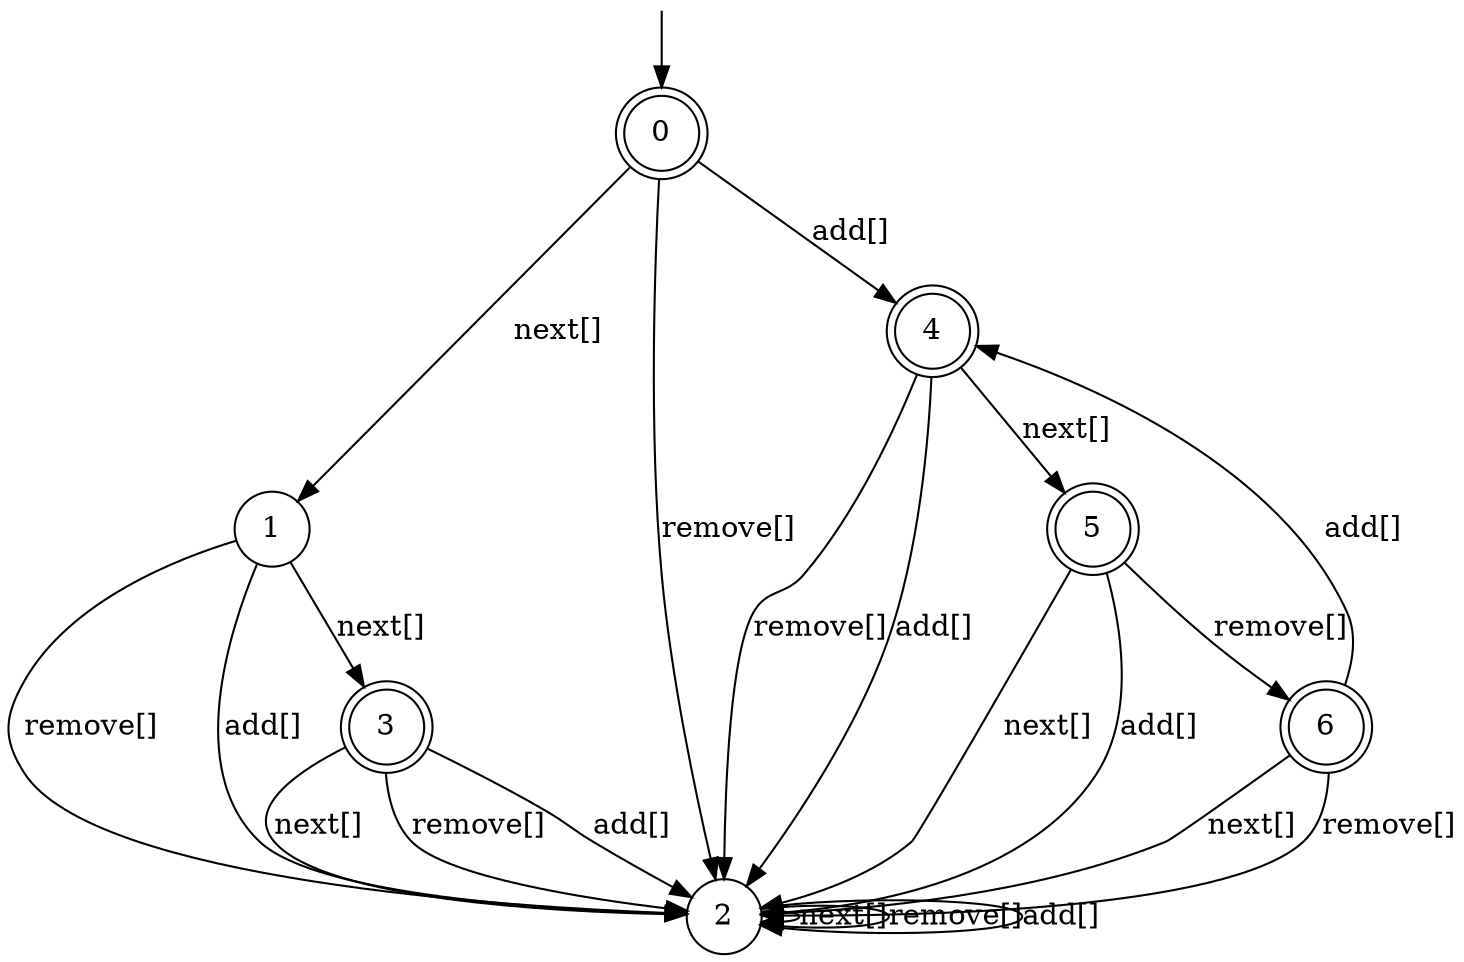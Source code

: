 digraph g {

	s0 [shape="doublecircle" label="0"];
	s1 [shape="circle" label="1"];
	s2 [shape="circle" label="2"];
	s3 [shape="doublecircle" label="3"];
	s4 [shape="doublecircle" label="4"];
	s5 [shape="doublecircle" label="5"];
	s6 [shape="doublecircle" label="6"];
	s0 -> s1 [label="next[]"];
	s0 -> s2 [label="remove[]"];
	s0 -> s4 [label="add[]"];
	s1 -> s3 [label="next[]"];
	s1 -> s2 [label="remove[]"];
	s1 -> s2 [label="add[]"];
	s2 -> s2 [label="next[]"];
	s2 -> s2 [label="remove[]"];
	s2 -> s2 [label="add[]"];
	s3 -> s2 [label="next[]"];
	s3 -> s2 [label="remove[]"];
	s3 -> s2 [label="add[]"];
	s4 -> s5 [label="next[]"];
	s4 -> s2 [label="remove[]"];
	s4 -> s2 [label="add[]"];
	s5 -> s2 [label="next[]"];
	s5 -> s6 [label="remove[]"];
	s5 -> s2 [label="add[]"];
	s6 -> s2 [label="next[]"];
	s6 -> s2 [label="remove[]"];
	s6 -> s4 [label="add[]"];

__start0 [label="" shape="none" width="0" height="0"];
__start0 -> s0;

}
